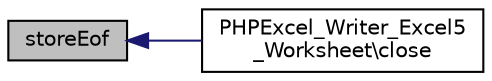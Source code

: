 digraph "storeEof"
{
  edge [fontname="Helvetica",fontsize="10",labelfontname="Helvetica",labelfontsize="10"];
  node [fontname="Helvetica",fontsize="10",shape=record];
  rankdir="LR";
  Node27 [label="storeEof",height=0.2,width=0.4,color="black", fillcolor="grey75", style="filled", fontcolor="black"];
  Node27 -> Node28 [dir="back",color="midnightblue",fontsize="10",style="solid",fontname="Helvetica"];
  Node28 [label="PHPExcel_Writer_Excel5\l_Worksheet\\close",height=0.2,width=0.4,color="black", fillcolor="white", style="filled",URL="$class_p_h_p_excel___writer___excel5___worksheet.html#aa69c8bf1f1dcf4e72552efff1fe3e87e"];
}
